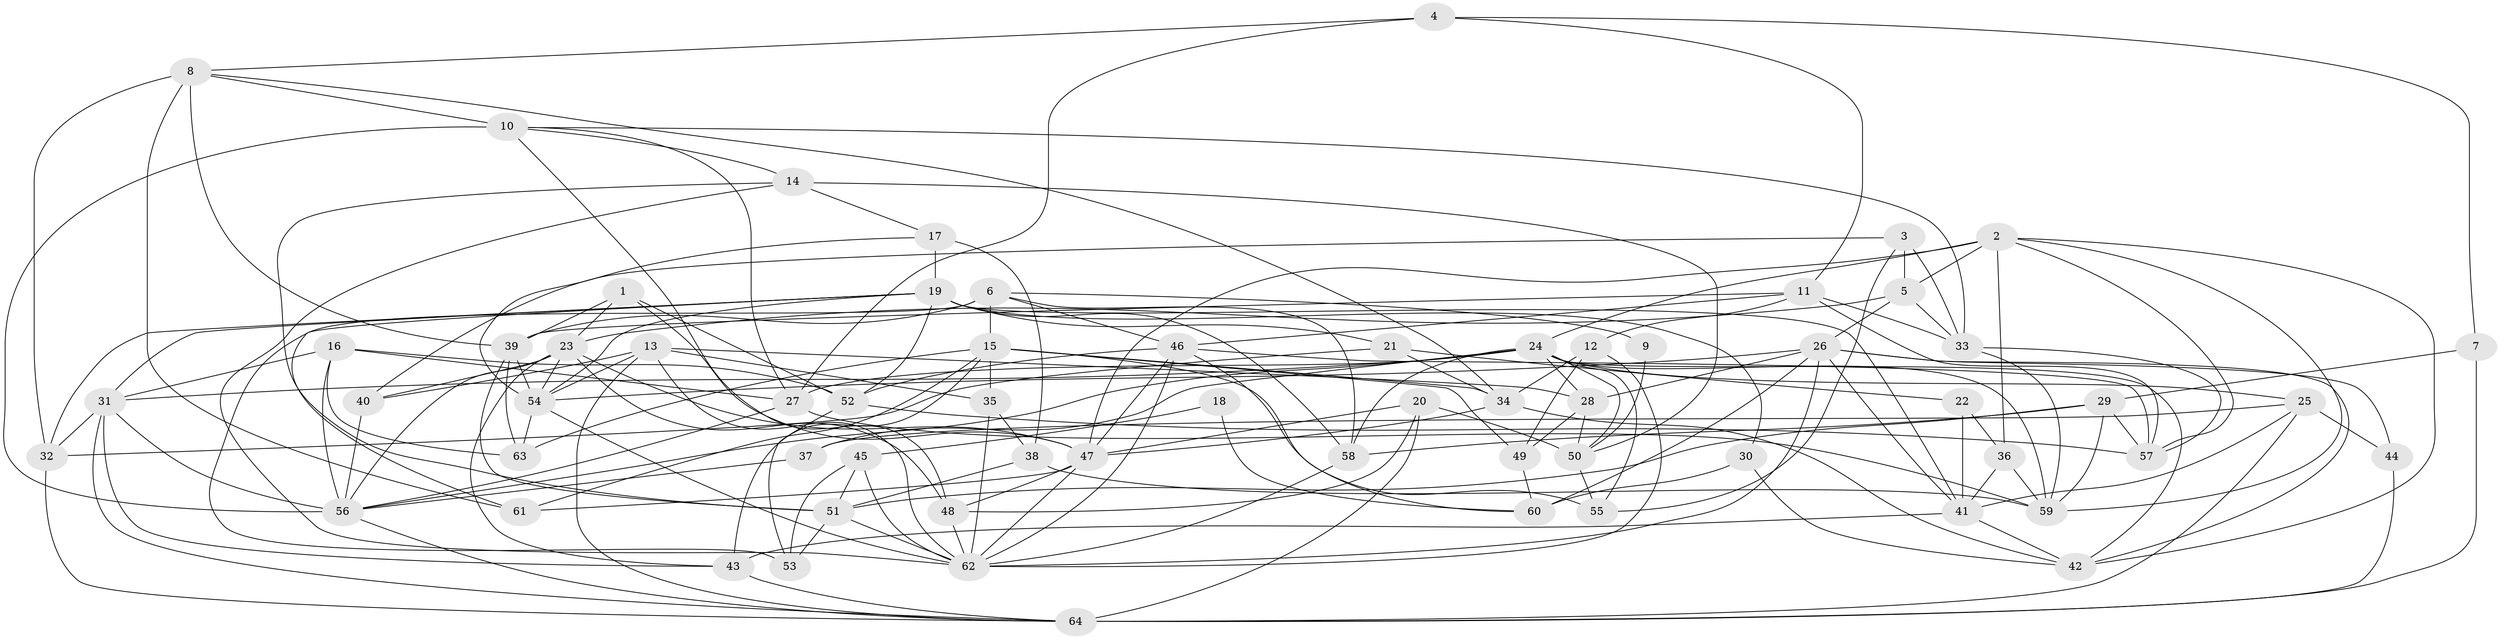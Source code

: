 // original degree distribution, {5: 0.140625, 3: 0.2421875, 4: 0.328125, 8: 0.0078125, 6: 0.1015625, 7: 0.03125, 2: 0.140625, 11: 0.0078125}
// Generated by graph-tools (version 1.1) at 2025/02/03/09/25 03:02:11]
// undirected, 64 vertices, 178 edges
graph export_dot {
graph [start="1"]
  node [color=gray90,style=filled];
  1;
  2;
  3;
  4;
  5;
  6;
  7;
  8;
  9;
  10;
  11;
  12;
  13;
  14;
  15;
  16;
  17;
  18;
  19;
  20;
  21;
  22;
  23;
  24;
  25;
  26;
  27;
  28;
  29;
  30;
  31;
  32;
  33;
  34;
  35;
  36;
  37;
  38;
  39;
  40;
  41;
  42;
  43;
  44;
  45;
  46;
  47;
  48;
  49;
  50;
  51;
  52;
  53;
  54;
  55;
  56;
  57;
  58;
  59;
  60;
  61;
  62;
  63;
  64;
  1 -- 23 [weight=1.0];
  1 -- 39 [weight=1.0];
  1 -- 47 [weight=1.0];
  1 -- 52 [weight=1.0];
  2 -- 5 [weight=2.0];
  2 -- 24 [weight=1.0];
  2 -- 36 [weight=1.0];
  2 -- 42 [weight=1.0];
  2 -- 47 [weight=1.0];
  2 -- 57 [weight=1.0];
  2 -- 59 [weight=1.0];
  3 -- 5 [weight=1.0];
  3 -- 33 [weight=1.0];
  3 -- 40 [weight=1.0];
  3 -- 55 [weight=1.0];
  4 -- 7 [weight=1.0];
  4 -- 8 [weight=1.0];
  4 -- 11 [weight=1.0];
  4 -- 27 [weight=1.0];
  5 -- 23 [weight=1.0];
  5 -- 26 [weight=1.0];
  5 -- 33 [weight=1.0];
  6 -- 9 [weight=1.0];
  6 -- 15 [weight=1.0];
  6 -- 39 [weight=1.0];
  6 -- 46 [weight=1.0];
  6 -- 53 [weight=1.0];
  6 -- 58 [weight=1.0];
  7 -- 29 [weight=1.0];
  7 -- 64 [weight=1.0];
  8 -- 10 [weight=1.0];
  8 -- 32 [weight=2.0];
  8 -- 34 [weight=1.0];
  8 -- 39 [weight=1.0];
  8 -- 61 [weight=1.0];
  9 -- 50 [weight=1.0];
  10 -- 14 [weight=1.0];
  10 -- 27 [weight=1.0];
  10 -- 33 [weight=1.0];
  10 -- 48 [weight=1.0];
  10 -- 56 [weight=1.0];
  11 -- 12 [weight=1.0];
  11 -- 33 [weight=2.0];
  11 -- 39 [weight=1.0];
  11 -- 46 [weight=2.0];
  11 -- 57 [weight=1.0];
  12 -- 34 [weight=1.0];
  12 -- 49 [weight=1.0];
  12 -- 62 [weight=1.0];
  13 -- 28 [weight=1.0];
  13 -- 35 [weight=1.0];
  13 -- 40 [weight=1.0];
  13 -- 54 [weight=1.0];
  13 -- 62 [weight=1.0];
  13 -- 64 [weight=1.0];
  14 -- 17 [weight=1.0];
  14 -- 50 [weight=1.0];
  14 -- 51 [weight=1.0];
  14 -- 62 [weight=1.0];
  15 -- 34 [weight=1.0];
  15 -- 35 [weight=1.0];
  15 -- 43 [weight=1.0];
  15 -- 49 [weight=1.0];
  15 -- 55 [weight=1.0];
  15 -- 61 [weight=1.0];
  15 -- 63 [weight=1.0];
  16 -- 27 [weight=1.0];
  16 -- 31 [weight=1.0];
  16 -- 52 [weight=1.0];
  16 -- 56 [weight=2.0];
  16 -- 63 [weight=1.0];
  17 -- 19 [weight=1.0];
  17 -- 38 [weight=2.0];
  17 -- 54 [weight=1.0];
  18 -- 45 [weight=1.0];
  18 -- 60 [weight=1.0];
  19 -- 21 [weight=1.0];
  19 -- 30 [weight=1.0];
  19 -- 31 [weight=1.0];
  19 -- 32 [weight=1.0];
  19 -- 41 [weight=1.0];
  19 -- 52 [weight=1.0];
  19 -- 54 [weight=1.0];
  19 -- 58 [weight=1.0];
  19 -- 61 [weight=1.0];
  20 -- 47 [weight=1.0];
  20 -- 48 [weight=1.0];
  20 -- 50 [weight=1.0];
  20 -- 64 [weight=1.0];
  21 -- 22 [weight=1.0];
  21 -- 32 [weight=1.0];
  21 -- 34 [weight=1.0];
  22 -- 36 [weight=1.0];
  22 -- 41 [weight=1.0];
  23 -- 40 [weight=1.0];
  23 -- 43 [weight=1.0];
  23 -- 47 [weight=1.0];
  23 -- 48 [weight=1.0];
  23 -- 54 [weight=1.0];
  23 -- 56 [weight=1.0];
  24 -- 25 [weight=1.0];
  24 -- 27 [weight=1.0];
  24 -- 28 [weight=1.0];
  24 -- 31 [weight=2.0];
  24 -- 37 [weight=1.0];
  24 -- 42 [weight=1.0];
  24 -- 50 [weight=1.0];
  24 -- 55 [weight=1.0];
  24 -- 56 [weight=1.0];
  24 -- 58 [weight=1.0];
  24 -- 59 [weight=1.0];
  25 -- 37 [weight=1.0];
  25 -- 41 [weight=1.0];
  25 -- 44 [weight=1.0];
  25 -- 64 [weight=2.0];
  26 -- 28 [weight=1.0];
  26 -- 41 [weight=1.0];
  26 -- 42 [weight=1.0];
  26 -- 44 [weight=1.0];
  26 -- 54 [weight=1.0];
  26 -- 60 [weight=1.0];
  26 -- 62 [weight=1.0];
  27 -- 56 [weight=1.0];
  27 -- 59 [weight=1.0];
  28 -- 49 [weight=1.0];
  28 -- 50 [weight=1.0];
  29 -- 51 [weight=1.0];
  29 -- 57 [weight=1.0];
  29 -- 58 [weight=1.0];
  29 -- 59 [weight=1.0];
  30 -- 42 [weight=1.0];
  30 -- 60 [weight=2.0];
  31 -- 32 [weight=1.0];
  31 -- 43 [weight=1.0];
  31 -- 56 [weight=1.0];
  31 -- 64 [weight=1.0];
  32 -- 64 [weight=1.0];
  33 -- 57 [weight=1.0];
  33 -- 59 [weight=1.0];
  34 -- 42 [weight=1.0];
  34 -- 47 [weight=1.0];
  35 -- 38 [weight=2.0];
  35 -- 62 [weight=1.0];
  36 -- 41 [weight=1.0];
  36 -- 59 [weight=1.0];
  37 -- 56 [weight=1.0];
  38 -- 51 [weight=1.0];
  38 -- 59 [weight=1.0];
  39 -- 51 [weight=1.0];
  39 -- 54 [weight=1.0];
  39 -- 63 [weight=1.0];
  40 -- 56 [weight=1.0];
  41 -- 42 [weight=1.0];
  41 -- 43 [weight=1.0];
  43 -- 64 [weight=1.0];
  44 -- 64 [weight=1.0];
  45 -- 51 [weight=2.0];
  45 -- 53 [weight=1.0];
  45 -- 62 [weight=1.0];
  46 -- 47 [weight=1.0];
  46 -- 52 [weight=1.0];
  46 -- 57 [weight=1.0];
  46 -- 60 [weight=1.0];
  46 -- 62 [weight=2.0];
  47 -- 48 [weight=1.0];
  47 -- 61 [weight=1.0];
  47 -- 62 [weight=1.0];
  48 -- 62 [weight=1.0];
  49 -- 60 [weight=1.0];
  50 -- 55 [weight=1.0];
  51 -- 53 [weight=1.0];
  51 -- 62 [weight=1.0];
  52 -- 53 [weight=1.0];
  52 -- 57 [weight=1.0];
  54 -- 62 [weight=2.0];
  54 -- 63 [weight=1.0];
  56 -- 64 [weight=1.0];
  58 -- 62 [weight=1.0];
}
